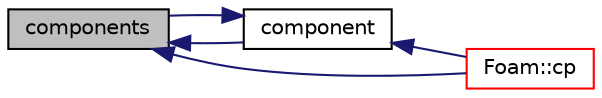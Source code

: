 digraph "components"
{
  bgcolor="transparent";
  edge [fontname="Helvetica",fontsize="10",labelfontname="Helvetica",labelfontsize="10"];
  node [fontname="Helvetica",fontsize="10",shape=record];
  rankdir="LR";
  Node2485 [label="components",height=0.2,width=0.4,color="black", fillcolor="grey75", style="filled", fontcolor="black"];
  Node2485 -> Node2486 [dir="back",color="midnightblue",fontsize="10",style="solid",fontname="Helvetica"];
  Node2486 [label="component",height=0.2,width=0.4,color="black",URL="$a29541.html#ad9bcd5652877fd9b988adf3745c1b198",tooltip="Return a single component of the path. "];
  Node2486 -> Node2485 [dir="back",color="midnightblue",fontsize="10",style="solid",fontname="Helvetica"];
  Node2486 -> Node2487 [dir="back",color="midnightblue",fontsize="10",style="solid",fontname="Helvetica"];
  Node2487 [label="Foam::cp",height=0.2,width=0.4,color="red",URL="$a21851.html#a90b626bb0848617906ac62a5570c010f",tooltip="Copy, recursively if necessary, the source to the destination. "];
  Node2485 -> Node2487 [dir="back",color="midnightblue",fontsize="10",style="solid",fontname="Helvetica"];
}
